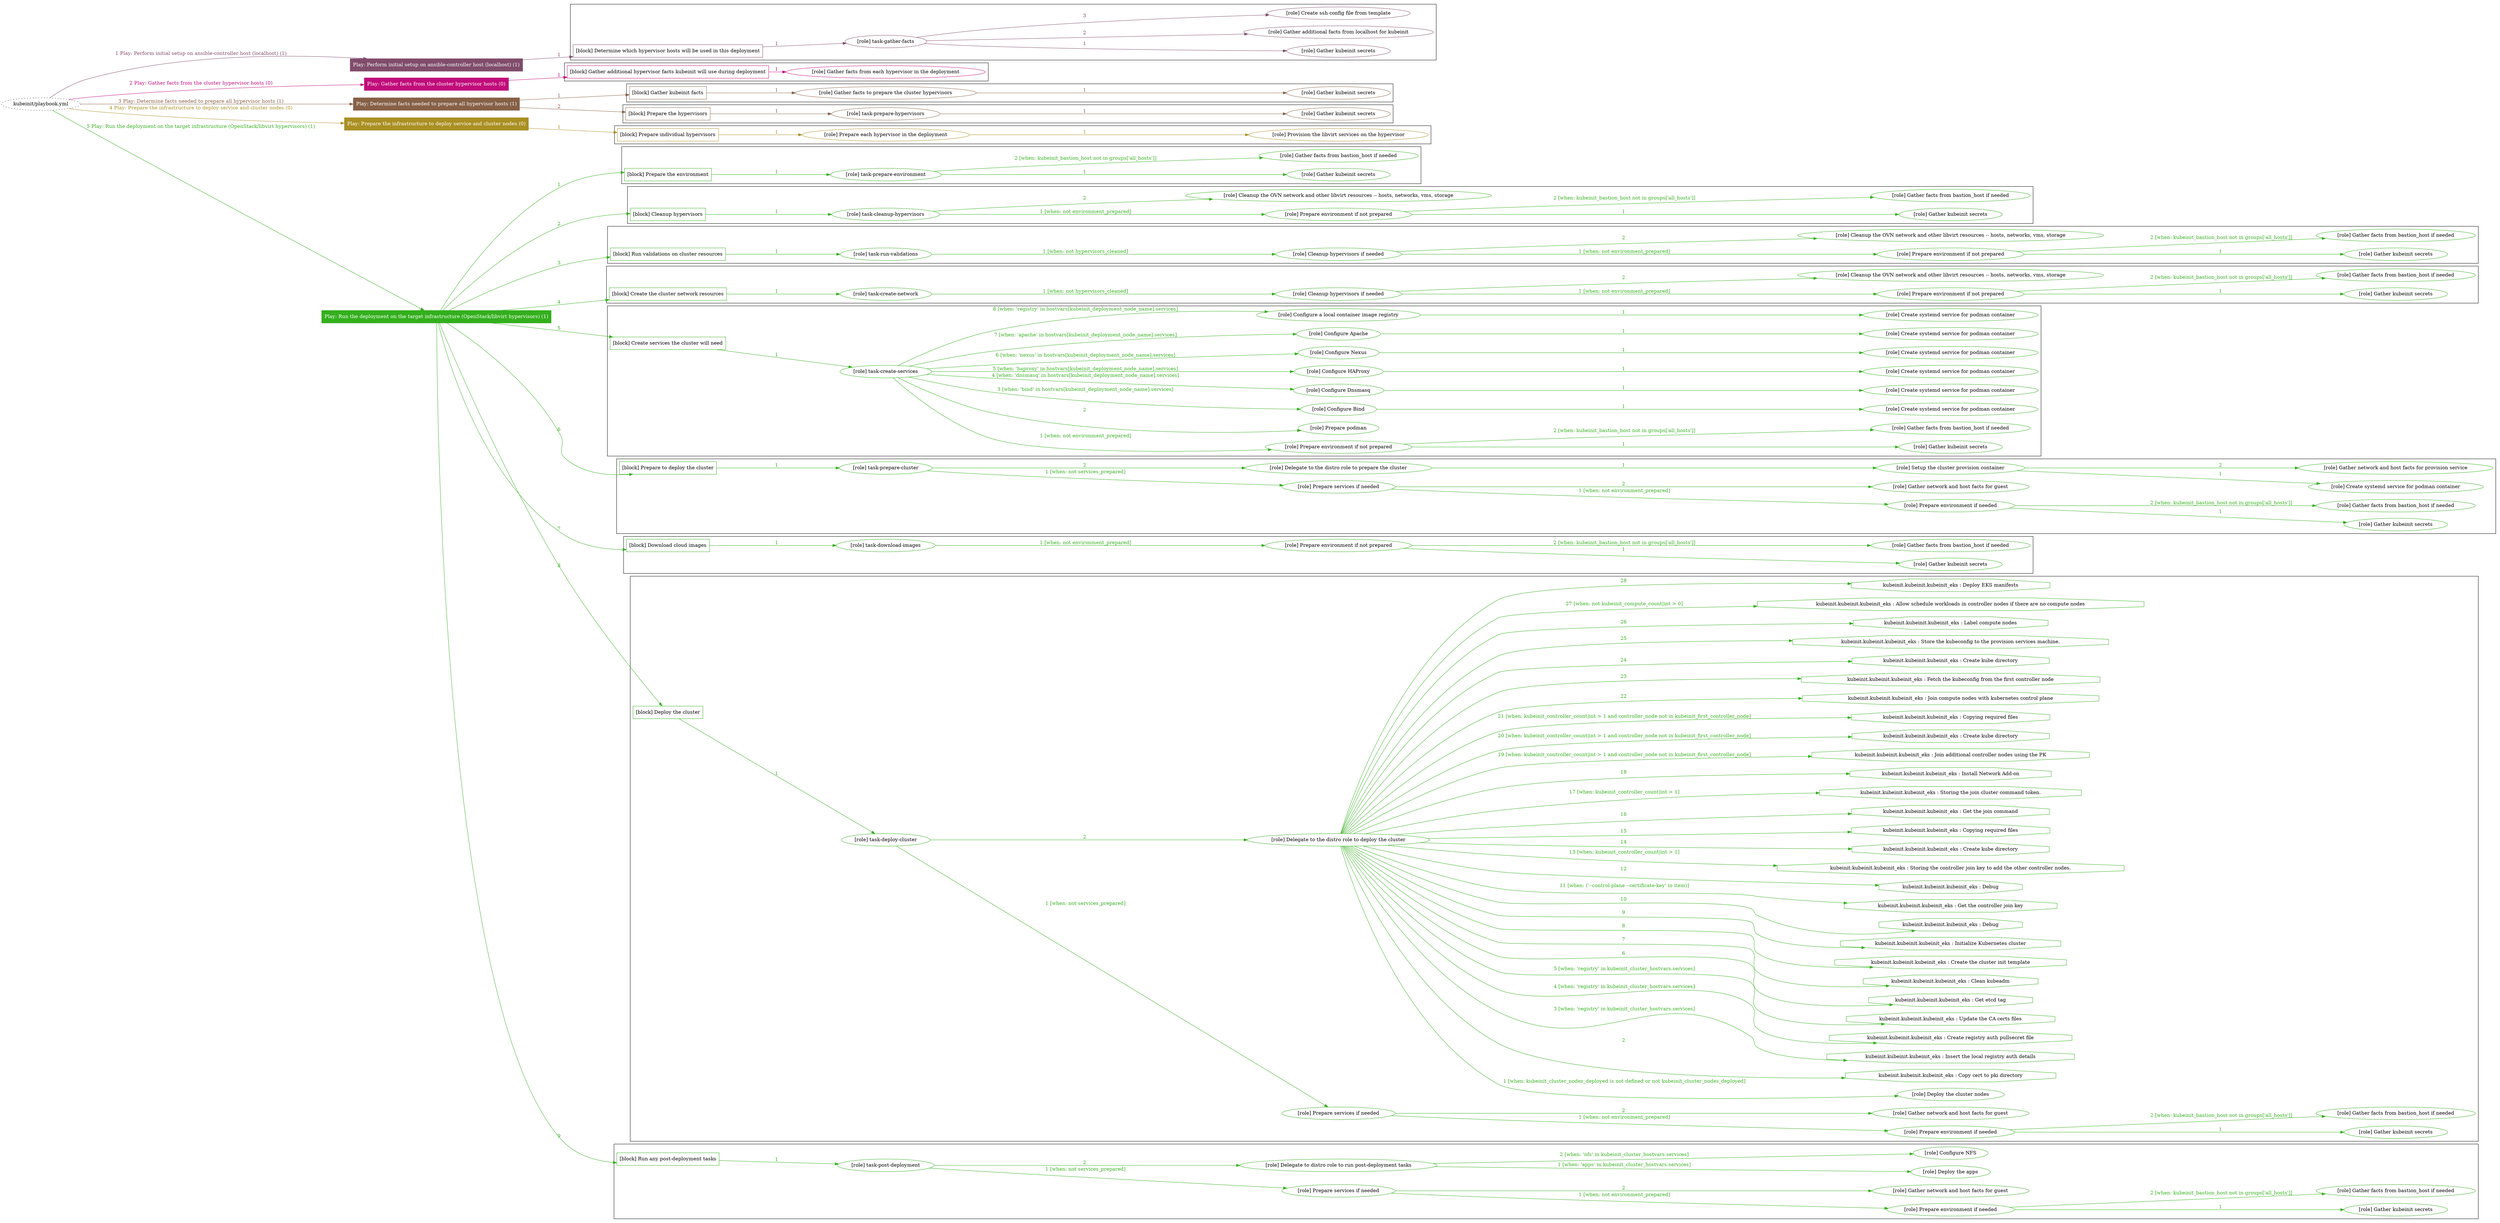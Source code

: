 digraph {
	graph [concentrate=true ordering=in rankdir=LR ratio=fill]
	edge [esep=5 sep=10]
	"kubeinit/playbook.yml" [URL="/home/runner/work/kubeinit/kubeinit/kubeinit/playbook.yml" id=playbook_4e367b6f style=dotted]
	"kubeinit/playbook.yml" -> play_240803a2 [label="1 Play: Perform initial setup on ansible-controller host (localhost) (1)" color="#804c6b" fontcolor="#804c6b" id=edge_play_240803a2 labeltooltip="1 Play: Perform initial setup on ansible-controller host (localhost) (1)" tooltip="1 Play: Perform initial setup on ansible-controller host (localhost) (1)"]
	subgraph "Play: Perform initial setup on ansible-controller host (localhost) (1)" {
		play_240803a2 [label="Play: Perform initial setup on ansible-controller host (localhost) (1)" URL="/home/runner/work/kubeinit/kubeinit/kubeinit/playbook.yml" color="#804c6b" fontcolor="#ffffff" id=play_240803a2 shape=box style=filled tooltip=localhost]
		play_240803a2 -> block_9569dad8 [label=1 color="#804c6b" fontcolor="#804c6b" id=edge_block_9569dad8 labeltooltip=1 tooltip=1]
		subgraph cluster_block_9569dad8 {
			block_9569dad8 [label="[block] Determine which hypervisor hosts will be used in this deployment" URL="/home/runner/work/kubeinit/kubeinit/kubeinit/playbook.yml" color="#804c6b" id=block_9569dad8 labeltooltip="Determine which hypervisor hosts will be used in this deployment" shape=box tooltip="Determine which hypervisor hosts will be used in this deployment"]
			block_9569dad8 -> role_a2931fc5 [label="1 " color="#804c6b" fontcolor="#804c6b" id=edge_role_a2931fc5 labeltooltip="1 " tooltip="1 "]
			subgraph "task-gather-facts" {
				role_a2931fc5 [label="[role] task-gather-facts" URL="/home/runner/work/kubeinit/kubeinit/kubeinit/playbook.yml" color="#804c6b" id=role_a2931fc5 tooltip="task-gather-facts"]
				role_a2931fc5 -> role_2926a069 [label="1 " color="#804c6b" fontcolor="#804c6b" id=edge_role_2926a069 labeltooltip="1 " tooltip="1 "]
				subgraph "Gather kubeinit secrets" {
					role_2926a069 [label="[role] Gather kubeinit secrets" URL="/home/runner/.ansible/collections/ansible_collections/kubeinit/kubeinit/roles/kubeinit_prepare/tasks/build_hypervisors_group.yml" color="#804c6b" id=role_2926a069 tooltip="Gather kubeinit secrets"]
				}
				role_a2931fc5 -> role_7a9c2d22 [label="2 " color="#804c6b" fontcolor="#804c6b" id=edge_role_7a9c2d22 labeltooltip="2 " tooltip="2 "]
				subgraph "Gather additional facts from localhost for kubeinit" {
					role_7a9c2d22 [label="[role] Gather additional facts from localhost for kubeinit" URL="/home/runner/.ansible/collections/ansible_collections/kubeinit/kubeinit/roles/kubeinit_prepare/tasks/build_hypervisors_group.yml" color="#804c6b" id=role_7a9c2d22 tooltip="Gather additional facts from localhost for kubeinit"]
				}
				role_a2931fc5 -> role_8f484fec [label="3 " color="#804c6b" fontcolor="#804c6b" id=edge_role_8f484fec labeltooltip="3 " tooltip="3 "]
				subgraph "Create ssh config file from template" {
					role_8f484fec [label="[role] Create ssh config file from template" URL="/home/runner/.ansible/collections/ansible_collections/kubeinit/kubeinit/roles/kubeinit_prepare/tasks/build_hypervisors_group.yml" color="#804c6b" id=role_8f484fec tooltip="Create ssh config file from template"]
				}
			}
		}
	}
	"kubeinit/playbook.yml" -> play_2d369843 [label="2 Play: Gather facts from the cluster hypervisor hosts (0)" color="#c00c7a" fontcolor="#c00c7a" id=edge_play_2d369843 labeltooltip="2 Play: Gather facts from the cluster hypervisor hosts (0)" tooltip="2 Play: Gather facts from the cluster hypervisor hosts (0)"]
	subgraph "Play: Gather facts from the cluster hypervisor hosts (0)" {
		play_2d369843 [label="Play: Gather facts from the cluster hypervisor hosts (0)" URL="/home/runner/work/kubeinit/kubeinit/kubeinit/playbook.yml" color="#c00c7a" fontcolor="#ffffff" id=play_2d369843 shape=box style=filled tooltip="Play: Gather facts from the cluster hypervisor hosts (0)"]
		play_2d369843 -> block_8891e678 [label=1 color="#c00c7a" fontcolor="#c00c7a" id=edge_block_8891e678 labeltooltip=1 tooltip=1]
		subgraph cluster_block_8891e678 {
			block_8891e678 [label="[block] Gather additional hypervisor facts kubeinit will use during deployment" URL="/home/runner/work/kubeinit/kubeinit/kubeinit/playbook.yml" color="#c00c7a" id=block_8891e678 labeltooltip="Gather additional hypervisor facts kubeinit will use during deployment" shape=box tooltip="Gather additional hypervisor facts kubeinit will use during deployment"]
			block_8891e678 -> role_1637101a [label="1 " color="#c00c7a" fontcolor="#c00c7a" id=edge_role_1637101a labeltooltip="1 " tooltip="1 "]
			subgraph "Gather facts from each hypervisor in the deployment" {
				role_1637101a [label="[role] Gather facts from each hypervisor in the deployment" URL="/home/runner/work/kubeinit/kubeinit/kubeinit/playbook.yml" color="#c00c7a" id=role_1637101a tooltip="Gather facts from each hypervisor in the deployment"]
			}
		}
	}
	"kubeinit/playbook.yml" -> play_09d558fc [label="3 Play: Determine facts needed to prepare all hypervisor hosts (1)" color="#866046" fontcolor="#866046" id=edge_play_09d558fc labeltooltip="3 Play: Determine facts needed to prepare all hypervisor hosts (1)" tooltip="3 Play: Determine facts needed to prepare all hypervisor hosts (1)"]
	subgraph "Play: Determine facts needed to prepare all hypervisor hosts (1)" {
		play_09d558fc [label="Play: Determine facts needed to prepare all hypervisor hosts (1)" URL="/home/runner/work/kubeinit/kubeinit/kubeinit/playbook.yml" color="#866046" fontcolor="#ffffff" id=play_09d558fc shape=box style=filled tooltip=localhost]
		play_09d558fc -> block_e3b99815 [label=1 color="#866046" fontcolor="#866046" id=edge_block_e3b99815 labeltooltip=1 tooltip=1]
		subgraph cluster_block_e3b99815 {
			block_e3b99815 [label="[block] Gather kubeinit facts" URL="/home/runner/work/kubeinit/kubeinit/kubeinit/playbook.yml" color="#866046" id=block_e3b99815 labeltooltip="Gather kubeinit facts" shape=box tooltip="Gather kubeinit facts"]
			block_e3b99815 -> role_21cc4bb3 [label="1 " color="#866046" fontcolor="#866046" id=edge_role_21cc4bb3 labeltooltip="1 " tooltip="1 "]
			subgraph "Gather facts to prepare the cluster hypervisors" {
				role_21cc4bb3 [label="[role] Gather facts to prepare the cluster hypervisors" URL="/home/runner/work/kubeinit/kubeinit/kubeinit/playbook.yml" color="#866046" id=role_21cc4bb3 tooltip="Gather facts to prepare the cluster hypervisors"]
				role_21cc4bb3 -> role_53f91782 [label="1 " color="#866046" fontcolor="#866046" id=edge_role_53f91782 labeltooltip="1 " tooltip="1 "]
				subgraph "Gather kubeinit secrets" {
					role_53f91782 [label="[role] Gather kubeinit secrets" URL="/home/runner/.ansible/collections/ansible_collections/kubeinit/kubeinit/roles/kubeinit_prepare/tasks/gather_kubeinit_facts.yml" color="#866046" id=role_53f91782 tooltip="Gather kubeinit secrets"]
				}
			}
		}
		play_09d558fc -> block_cce61b31 [label=2 color="#866046" fontcolor="#866046" id=edge_block_cce61b31 labeltooltip=2 tooltip=2]
		subgraph cluster_block_cce61b31 {
			block_cce61b31 [label="[block] Prepare the hypervisors" URL="/home/runner/work/kubeinit/kubeinit/kubeinit/playbook.yml" color="#866046" id=block_cce61b31 labeltooltip="Prepare the hypervisors" shape=box tooltip="Prepare the hypervisors"]
			block_cce61b31 -> role_c8e200e0 [label="1 " color="#866046" fontcolor="#866046" id=edge_role_c8e200e0 labeltooltip="1 " tooltip="1 "]
			subgraph "task-prepare-hypervisors" {
				role_c8e200e0 [label="[role] task-prepare-hypervisors" URL="/home/runner/work/kubeinit/kubeinit/kubeinit/playbook.yml" color="#866046" id=role_c8e200e0 tooltip="task-prepare-hypervisors"]
				role_c8e200e0 -> role_44f7e930 [label="1 " color="#866046" fontcolor="#866046" id=edge_role_44f7e930 labeltooltip="1 " tooltip="1 "]
				subgraph "Gather kubeinit secrets" {
					role_44f7e930 [label="[role] Gather kubeinit secrets" URL="/home/runner/.ansible/collections/ansible_collections/kubeinit/kubeinit/roles/kubeinit_prepare/tasks/gather_kubeinit_facts.yml" color="#866046" id=role_44f7e930 tooltip="Gather kubeinit secrets"]
				}
			}
		}
	}
	"kubeinit/playbook.yml" -> play_6a1a1a86 [label="4 Play: Prepare the infrastructure to deploy service and cluster nodes (0)" color="#aa8f22" fontcolor="#aa8f22" id=edge_play_6a1a1a86 labeltooltip="4 Play: Prepare the infrastructure to deploy service and cluster nodes (0)" tooltip="4 Play: Prepare the infrastructure to deploy service and cluster nodes (0)"]
	subgraph "Play: Prepare the infrastructure to deploy service and cluster nodes (0)" {
		play_6a1a1a86 [label="Play: Prepare the infrastructure to deploy service and cluster nodes (0)" URL="/home/runner/work/kubeinit/kubeinit/kubeinit/playbook.yml" color="#aa8f22" fontcolor="#ffffff" id=play_6a1a1a86 shape=box style=filled tooltip="Play: Prepare the infrastructure to deploy service and cluster nodes (0)"]
		play_6a1a1a86 -> block_378c6053 [label=1 color="#aa8f22" fontcolor="#aa8f22" id=edge_block_378c6053 labeltooltip=1 tooltip=1]
		subgraph cluster_block_378c6053 {
			block_378c6053 [label="[block] Prepare individual hypervisors" URL="/home/runner/work/kubeinit/kubeinit/kubeinit/playbook.yml" color="#aa8f22" id=block_378c6053 labeltooltip="Prepare individual hypervisors" shape=box tooltip="Prepare individual hypervisors"]
			block_378c6053 -> role_bf56d412 [label="1 " color="#aa8f22" fontcolor="#aa8f22" id=edge_role_bf56d412 labeltooltip="1 " tooltip="1 "]
			subgraph "Prepare each hypervisor in the deployment" {
				role_bf56d412 [label="[role] Prepare each hypervisor in the deployment" URL="/home/runner/work/kubeinit/kubeinit/kubeinit/playbook.yml" color="#aa8f22" id=role_bf56d412 tooltip="Prepare each hypervisor in the deployment"]
				role_bf56d412 -> role_7213a35f [label="1 " color="#aa8f22" fontcolor="#aa8f22" id=edge_role_7213a35f labeltooltip="1 " tooltip="1 "]
				subgraph "Provision the libvirt services on the hypervisor" {
					role_7213a35f [label="[role] Provision the libvirt services on the hypervisor" URL="/home/runner/.ansible/collections/ansible_collections/kubeinit/kubeinit/roles/kubeinit_prepare/tasks/prepare_hypervisor.yml" color="#aa8f22" id=role_7213a35f tooltip="Provision the libvirt services on the hypervisor"]
				}
			}
		}
	}
	"kubeinit/playbook.yml" -> play_97287192 [label="5 Play: Run the deployment on the target infrastructure (OpenStack/libvirt hypervisors) (1)" color="#33af1d" fontcolor="#33af1d" id=edge_play_97287192 labeltooltip="5 Play: Run the deployment on the target infrastructure (OpenStack/libvirt hypervisors) (1)" tooltip="5 Play: Run the deployment on the target infrastructure (OpenStack/libvirt hypervisors) (1)"]
	subgraph "Play: Run the deployment on the target infrastructure (OpenStack/libvirt hypervisors) (1)" {
		play_97287192 [label="Play: Run the deployment on the target infrastructure (OpenStack/libvirt hypervisors) (1)" URL="/home/runner/work/kubeinit/kubeinit/kubeinit/playbook.yml" color="#33af1d" fontcolor="#ffffff" id=play_97287192 shape=box style=filled tooltip=localhost]
		play_97287192 -> block_a3279ef4 [label=1 color="#33af1d" fontcolor="#33af1d" id=edge_block_a3279ef4 labeltooltip=1 tooltip=1]
		subgraph cluster_block_a3279ef4 {
			block_a3279ef4 [label="[block] Prepare the environment" URL="/home/runner/work/kubeinit/kubeinit/kubeinit/playbook.yml" color="#33af1d" id=block_a3279ef4 labeltooltip="Prepare the environment" shape=box tooltip="Prepare the environment"]
			block_a3279ef4 -> role_04601167 [label="1 " color="#33af1d" fontcolor="#33af1d" id=edge_role_04601167 labeltooltip="1 " tooltip="1 "]
			subgraph "task-prepare-environment" {
				role_04601167 [label="[role] task-prepare-environment" URL="/home/runner/work/kubeinit/kubeinit/kubeinit/playbook.yml" color="#33af1d" id=role_04601167 tooltip="task-prepare-environment"]
				role_04601167 -> role_25b6c38c [label="1 " color="#33af1d" fontcolor="#33af1d" id=edge_role_25b6c38c labeltooltip="1 " tooltip="1 "]
				subgraph "Gather kubeinit secrets" {
					role_25b6c38c [label="[role] Gather kubeinit secrets" URL="/home/runner/.ansible/collections/ansible_collections/kubeinit/kubeinit/roles/kubeinit_prepare/tasks/gather_kubeinit_facts.yml" color="#33af1d" id=role_25b6c38c tooltip="Gather kubeinit secrets"]
				}
				role_04601167 -> role_c0bd214d [label="2 [when: kubeinit_bastion_host not in groups['all_hosts']]" color="#33af1d" fontcolor="#33af1d" id=edge_role_c0bd214d labeltooltip="2 [when: kubeinit_bastion_host not in groups['all_hosts']]" tooltip="2 [when: kubeinit_bastion_host not in groups['all_hosts']]"]
				subgraph "Gather facts from bastion_host if needed" {
					role_c0bd214d [label="[role] Gather facts from bastion_host if needed" URL="/home/runner/.ansible/collections/ansible_collections/kubeinit/kubeinit/roles/kubeinit_prepare/tasks/main.yml" color="#33af1d" id=role_c0bd214d tooltip="Gather facts from bastion_host if needed"]
				}
			}
		}
		play_97287192 -> block_3ec1b07e [label=2 color="#33af1d" fontcolor="#33af1d" id=edge_block_3ec1b07e labeltooltip=2 tooltip=2]
		subgraph cluster_block_3ec1b07e {
			block_3ec1b07e [label="[block] Cleanup hypervisors" URL="/home/runner/work/kubeinit/kubeinit/kubeinit/playbook.yml" color="#33af1d" id=block_3ec1b07e labeltooltip="Cleanup hypervisors" shape=box tooltip="Cleanup hypervisors"]
			block_3ec1b07e -> role_f65b7fdc [label="1 " color="#33af1d" fontcolor="#33af1d" id=edge_role_f65b7fdc labeltooltip="1 " tooltip="1 "]
			subgraph "task-cleanup-hypervisors" {
				role_f65b7fdc [label="[role] task-cleanup-hypervisors" URL="/home/runner/work/kubeinit/kubeinit/kubeinit/playbook.yml" color="#33af1d" id=role_f65b7fdc tooltip="task-cleanup-hypervisors"]
				role_f65b7fdc -> role_82841663 [label="1 [when: not environment_prepared]" color="#33af1d" fontcolor="#33af1d" id=edge_role_82841663 labeltooltip="1 [when: not environment_prepared]" tooltip="1 [when: not environment_prepared]"]
				subgraph "Prepare environment if not prepared" {
					role_82841663 [label="[role] Prepare environment if not prepared" URL="/home/runner/.ansible/collections/ansible_collections/kubeinit/kubeinit/roles/kubeinit_libvirt/tasks/cleanup_hypervisors.yml" color="#33af1d" id=role_82841663 tooltip="Prepare environment if not prepared"]
					role_82841663 -> role_fbdf072d [label="1 " color="#33af1d" fontcolor="#33af1d" id=edge_role_fbdf072d labeltooltip="1 " tooltip="1 "]
					subgraph "Gather kubeinit secrets" {
						role_fbdf072d [label="[role] Gather kubeinit secrets" URL="/home/runner/.ansible/collections/ansible_collections/kubeinit/kubeinit/roles/kubeinit_prepare/tasks/gather_kubeinit_facts.yml" color="#33af1d" id=role_fbdf072d tooltip="Gather kubeinit secrets"]
					}
					role_82841663 -> role_6047d23b [label="2 [when: kubeinit_bastion_host not in groups['all_hosts']]" color="#33af1d" fontcolor="#33af1d" id=edge_role_6047d23b labeltooltip="2 [when: kubeinit_bastion_host not in groups['all_hosts']]" tooltip="2 [when: kubeinit_bastion_host not in groups['all_hosts']]"]
					subgraph "Gather facts from bastion_host if needed" {
						role_6047d23b [label="[role] Gather facts from bastion_host if needed" URL="/home/runner/.ansible/collections/ansible_collections/kubeinit/kubeinit/roles/kubeinit_prepare/tasks/main.yml" color="#33af1d" id=role_6047d23b tooltip="Gather facts from bastion_host if needed"]
					}
				}
				role_f65b7fdc -> role_4efc86e8 [label="2 " color="#33af1d" fontcolor="#33af1d" id=edge_role_4efc86e8 labeltooltip="2 " tooltip="2 "]
				subgraph "Cleanup the OVN network and other libvirt resources -- hosts, networks, vms, storage" {
					role_4efc86e8 [label="[role] Cleanup the OVN network and other libvirt resources -- hosts, networks, vms, storage" URL="/home/runner/.ansible/collections/ansible_collections/kubeinit/kubeinit/roles/kubeinit_libvirt/tasks/cleanup_hypervisors.yml" color="#33af1d" id=role_4efc86e8 tooltip="Cleanup the OVN network and other libvirt resources -- hosts, networks, vms, storage"]
				}
			}
		}
		play_97287192 -> block_225e6af0 [label=3 color="#33af1d" fontcolor="#33af1d" id=edge_block_225e6af0 labeltooltip=3 tooltip=3]
		subgraph cluster_block_225e6af0 {
			block_225e6af0 [label="[block] Run validations on cluster resources" URL="/home/runner/work/kubeinit/kubeinit/kubeinit/playbook.yml" color="#33af1d" id=block_225e6af0 labeltooltip="Run validations on cluster resources" shape=box tooltip="Run validations on cluster resources"]
			block_225e6af0 -> role_96b324a2 [label="1 " color="#33af1d" fontcolor="#33af1d" id=edge_role_96b324a2 labeltooltip="1 " tooltip="1 "]
			subgraph "task-run-validations" {
				role_96b324a2 [label="[role] task-run-validations" URL="/home/runner/work/kubeinit/kubeinit/kubeinit/playbook.yml" color="#33af1d" id=role_96b324a2 tooltip="task-run-validations"]
				role_96b324a2 -> role_5012689d [label="1 [when: not hypervisors_cleaned]" color="#33af1d" fontcolor="#33af1d" id=edge_role_5012689d labeltooltip="1 [when: not hypervisors_cleaned]" tooltip="1 [when: not hypervisors_cleaned]"]
				subgraph "Cleanup hypervisors if needed" {
					role_5012689d [label="[role] Cleanup hypervisors if needed" URL="/home/runner/.ansible/collections/ansible_collections/kubeinit/kubeinit/roles/kubeinit_validations/tasks/main.yml" color="#33af1d" id=role_5012689d tooltip="Cleanup hypervisors if needed"]
					role_5012689d -> role_68a2677d [label="1 [when: not environment_prepared]" color="#33af1d" fontcolor="#33af1d" id=edge_role_68a2677d labeltooltip="1 [when: not environment_prepared]" tooltip="1 [when: not environment_prepared]"]
					subgraph "Prepare environment if not prepared" {
						role_68a2677d [label="[role] Prepare environment if not prepared" URL="/home/runner/.ansible/collections/ansible_collections/kubeinit/kubeinit/roles/kubeinit_libvirt/tasks/cleanup_hypervisors.yml" color="#33af1d" id=role_68a2677d tooltip="Prepare environment if not prepared"]
						role_68a2677d -> role_fb5b9bdb [label="1 " color="#33af1d" fontcolor="#33af1d" id=edge_role_fb5b9bdb labeltooltip="1 " tooltip="1 "]
						subgraph "Gather kubeinit secrets" {
							role_fb5b9bdb [label="[role] Gather kubeinit secrets" URL="/home/runner/.ansible/collections/ansible_collections/kubeinit/kubeinit/roles/kubeinit_prepare/tasks/gather_kubeinit_facts.yml" color="#33af1d" id=role_fb5b9bdb tooltip="Gather kubeinit secrets"]
						}
						role_68a2677d -> role_0b1933a5 [label="2 [when: kubeinit_bastion_host not in groups['all_hosts']]" color="#33af1d" fontcolor="#33af1d" id=edge_role_0b1933a5 labeltooltip="2 [when: kubeinit_bastion_host not in groups['all_hosts']]" tooltip="2 [when: kubeinit_bastion_host not in groups['all_hosts']]"]
						subgraph "Gather facts from bastion_host if needed" {
							role_0b1933a5 [label="[role] Gather facts from bastion_host if needed" URL="/home/runner/.ansible/collections/ansible_collections/kubeinit/kubeinit/roles/kubeinit_prepare/tasks/main.yml" color="#33af1d" id=role_0b1933a5 tooltip="Gather facts from bastion_host if needed"]
						}
					}
					role_5012689d -> role_928350e6 [label="2 " color="#33af1d" fontcolor="#33af1d" id=edge_role_928350e6 labeltooltip="2 " tooltip="2 "]
					subgraph "Cleanup the OVN network and other libvirt resources -- hosts, networks, vms, storage" {
						role_928350e6 [label="[role] Cleanup the OVN network and other libvirt resources -- hosts, networks, vms, storage" URL="/home/runner/.ansible/collections/ansible_collections/kubeinit/kubeinit/roles/kubeinit_libvirt/tasks/cleanup_hypervisors.yml" color="#33af1d" id=role_928350e6 tooltip="Cleanup the OVN network and other libvirt resources -- hosts, networks, vms, storage"]
					}
				}
			}
		}
		play_97287192 -> block_a0255fcf [label=4 color="#33af1d" fontcolor="#33af1d" id=edge_block_a0255fcf labeltooltip=4 tooltip=4]
		subgraph cluster_block_a0255fcf {
			block_a0255fcf [label="[block] Create the cluster network resources" URL="/home/runner/work/kubeinit/kubeinit/kubeinit/playbook.yml" color="#33af1d" id=block_a0255fcf labeltooltip="Create the cluster network resources" shape=box tooltip="Create the cluster network resources"]
			block_a0255fcf -> role_5a215173 [label="1 " color="#33af1d" fontcolor="#33af1d" id=edge_role_5a215173 labeltooltip="1 " tooltip="1 "]
			subgraph "task-create-network" {
				role_5a215173 [label="[role] task-create-network" URL="/home/runner/work/kubeinit/kubeinit/kubeinit/playbook.yml" color="#33af1d" id=role_5a215173 tooltip="task-create-network"]
				role_5a215173 -> role_159e7e01 [label="1 [when: not hypervisors_cleaned]" color="#33af1d" fontcolor="#33af1d" id=edge_role_159e7e01 labeltooltip="1 [when: not hypervisors_cleaned]" tooltip="1 [when: not hypervisors_cleaned]"]
				subgraph "Cleanup hypervisors if needed" {
					role_159e7e01 [label="[role] Cleanup hypervisors if needed" URL="/home/runner/.ansible/collections/ansible_collections/kubeinit/kubeinit/roles/kubeinit_libvirt/tasks/create_network.yml" color="#33af1d" id=role_159e7e01 tooltip="Cleanup hypervisors if needed"]
					role_159e7e01 -> role_aa4c4767 [label="1 [when: not environment_prepared]" color="#33af1d" fontcolor="#33af1d" id=edge_role_aa4c4767 labeltooltip="1 [when: not environment_prepared]" tooltip="1 [when: not environment_prepared]"]
					subgraph "Prepare environment if not prepared" {
						role_aa4c4767 [label="[role] Prepare environment if not prepared" URL="/home/runner/.ansible/collections/ansible_collections/kubeinit/kubeinit/roles/kubeinit_libvirt/tasks/cleanup_hypervisors.yml" color="#33af1d" id=role_aa4c4767 tooltip="Prepare environment if not prepared"]
						role_aa4c4767 -> role_cfb13b7d [label="1 " color="#33af1d" fontcolor="#33af1d" id=edge_role_cfb13b7d labeltooltip="1 " tooltip="1 "]
						subgraph "Gather kubeinit secrets" {
							role_cfb13b7d [label="[role] Gather kubeinit secrets" URL="/home/runner/.ansible/collections/ansible_collections/kubeinit/kubeinit/roles/kubeinit_prepare/tasks/gather_kubeinit_facts.yml" color="#33af1d" id=role_cfb13b7d tooltip="Gather kubeinit secrets"]
						}
						role_aa4c4767 -> role_bab3282e [label="2 [when: kubeinit_bastion_host not in groups['all_hosts']]" color="#33af1d" fontcolor="#33af1d" id=edge_role_bab3282e labeltooltip="2 [when: kubeinit_bastion_host not in groups['all_hosts']]" tooltip="2 [when: kubeinit_bastion_host not in groups['all_hosts']]"]
						subgraph "Gather facts from bastion_host if needed" {
							role_bab3282e [label="[role] Gather facts from bastion_host if needed" URL="/home/runner/.ansible/collections/ansible_collections/kubeinit/kubeinit/roles/kubeinit_prepare/tasks/main.yml" color="#33af1d" id=role_bab3282e tooltip="Gather facts from bastion_host if needed"]
						}
					}
					role_159e7e01 -> role_9acf9594 [label="2 " color="#33af1d" fontcolor="#33af1d" id=edge_role_9acf9594 labeltooltip="2 " tooltip="2 "]
					subgraph "Cleanup the OVN network and other libvirt resources -- hosts, networks, vms, storage" {
						role_9acf9594 [label="[role] Cleanup the OVN network and other libvirt resources -- hosts, networks, vms, storage" URL="/home/runner/.ansible/collections/ansible_collections/kubeinit/kubeinit/roles/kubeinit_libvirt/tasks/cleanup_hypervisors.yml" color="#33af1d" id=role_9acf9594 tooltip="Cleanup the OVN network and other libvirt resources -- hosts, networks, vms, storage"]
					}
				}
			}
		}
		play_97287192 -> block_46fd8a14 [label=5 color="#33af1d" fontcolor="#33af1d" id=edge_block_46fd8a14 labeltooltip=5 tooltip=5]
		subgraph cluster_block_46fd8a14 {
			block_46fd8a14 [label="[block] Create services the cluster will need" URL="/home/runner/work/kubeinit/kubeinit/kubeinit/playbook.yml" color="#33af1d" id=block_46fd8a14 labeltooltip="Create services the cluster will need" shape=box tooltip="Create services the cluster will need"]
			block_46fd8a14 -> role_4cda11c1 [label="1 " color="#33af1d" fontcolor="#33af1d" id=edge_role_4cda11c1 labeltooltip="1 " tooltip="1 "]
			subgraph "task-create-services" {
				role_4cda11c1 [label="[role] task-create-services" URL="/home/runner/work/kubeinit/kubeinit/kubeinit/playbook.yml" color="#33af1d" id=role_4cda11c1 tooltip="task-create-services"]
				role_4cda11c1 -> role_c0ddd1f6 [label="1 [when: not environment_prepared]" color="#33af1d" fontcolor="#33af1d" id=edge_role_c0ddd1f6 labeltooltip="1 [when: not environment_prepared]" tooltip="1 [when: not environment_prepared]"]
				subgraph "Prepare environment if not prepared" {
					role_c0ddd1f6 [label="[role] Prepare environment if not prepared" URL="/home/runner/.ansible/collections/ansible_collections/kubeinit/kubeinit/roles/kubeinit_services/tasks/main.yml" color="#33af1d" id=role_c0ddd1f6 tooltip="Prepare environment if not prepared"]
					role_c0ddd1f6 -> role_05093631 [label="1 " color="#33af1d" fontcolor="#33af1d" id=edge_role_05093631 labeltooltip="1 " tooltip="1 "]
					subgraph "Gather kubeinit secrets" {
						role_05093631 [label="[role] Gather kubeinit secrets" URL="/home/runner/.ansible/collections/ansible_collections/kubeinit/kubeinit/roles/kubeinit_prepare/tasks/gather_kubeinit_facts.yml" color="#33af1d" id=role_05093631 tooltip="Gather kubeinit secrets"]
					}
					role_c0ddd1f6 -> role_7a2fa9de [label="2 [when: kubeinit_bastion_host not in groups['all_hosts']]" color="#33af1d" fontcolor="#33af1d" id=edge_role_7a2fa9de labeltooltip="2 [when: kubeinit_bastion_host not in groups['all_hosts']]" tooltip="2 [when: kubeinit_bastion_host not in groups['all_hosts']]"]
					subgraph "Gather facts from bastion_host if needed" {
						role_7a2fa9de [label="[role] Gather facts from bastion_host if needed" URL="/home/runner/.ansible/collections/ansible_collections/kubeinit/kubeinit/roles/kubeinit_prepare/tasks/main.yml" color="#33af1d" id=role_7a2fa9de tooltip="Gather facts from bastion_host if needed"]
					}
				}
				role_4cda11c1 -> role_7fe66150 [label="2 " color="#33af1d" fontcolor="#33af1d" id=edge_role_7fe66150 labeltooltip="2 " tooltip="2 "]
				subgraph "Prepare podman" {
					role_7fe66150 [label="[role] Prepare podman" URL="/home/runner/.ansible/collections/ansible_collections/kubeinit/kubeinit/roles/kubeinit_services/tasks/00_create_service_pod.yml" color="#33af1d" id=role_7fe66150 tooltip="Prepare podman"]
				}
				role_4cda11c1 -> role_baad7aca [label="3 [when: 'bind' in hostvars[kubeinit_deployment_node_name].services]" color="#33af1d" fontcolor="#33af1d" id=edge_role_baad7aca labeltooltip="3 [when: 'bind' in hostvars[kubeinit_deployment_node_name].services]" tooltip="3 [when: 'bind' in hostvars[kubeinit_deployment_node_name].services]"]
				subgraph "Configure Bind" {
					role_baad7aca [label="[role] Configure Bind" URL="/home/runner/.ansible/collections/ansible_collections/kubeinit/kubeinit/roles/kubeinit_services/tasks/start_services_containers.yml" color="#33af1d" id=role_baad7aca tooltip="Configure Bind"]
					role_baad7aca -> role_829b33de [label="1 " color="#33af1d" fontcolor="#33af1d" id=edge_role_829b33de labeltooltip="1 " tooltip="1 "]
					subgraph "Create systemd service for podman container" {
						role_829b33de [label="[role] Create systemd service for podman container" URL="/home/runner/.ansible/collections/ansible_collections/kubeinit/kubeinit/roles/kubeinit_bind/tasks/main.yml" color="#33af1d" id=role_829b33de tooltip="Create systemd service for podman container"]
					}
				}
				role_4cda11c1 -> role_decaf0e0 [label="4 [when: 'dnsmasq' in hostvars[kubeinit_deployment_node_name].services]" color="#33af1d" fontcolor="#33af1d" id=edge_role_decaf0e0 labeltooltip="4 [when: 'dnsmasq' in hostvars[kubeinit_deployment_node_name].services]" tooltip="4 [when: 'dnsmasq' in hostvars[kubeinit_deployment_node_name].services]"]
				subgraph "Configure Dnsmasq" {
					role_decaf0e0 [label="[role] Configure Dnsmasq" URL="/home/runner/.ansible/collections/ansible_collections/kubeinit/kubeinit/roles/kubeinit_services/tasks/start_services_containers.yml" color="#33af1d" id=role_decaf0e0 tooltip="Configure Dnsmasq"]
					role_decaf0e0 -> role_5328cf56 [label="1 " color="#33af1d" fontcolor="#33af1d" id=edge_role_5328cf56 labeltooltip="1 " tooltip="1 "]
					subgraph "Create systemd service for podman container" {
						role_5328cf56 [label="[role] Create systemd service for podman container" URL="/home/runner/.ansible/collections/ansible_collections/kubeinit/kubeinit/roles/kubeinit_dnsmasq/tasks/main.yml" color="#33af1d" id=role_5328cf56 tooltip="Create systemd service for podman container"]
					}
				}
				role_4cda11c1 -> role_0c94d117 [label="5 [when: 'haproxy' in hostvars[kubeinit_deployment_node_name].services]" color="#33af1d" fontcolor="#33af1d" id=edge_role_0c94d117 labeltooltip="5 [when: 'haproxy' in hostvars[kubeinit_deployment_node_name].services]" tooltip="5 [when: 'haproxy' in hostvars[kubeinit_deployment_node_name].services]"]
				subgraph "Configure HAProxy" {
					role_0c94d117 [label="[role] Configure HAProxy" URL="/home/runner/.ansible/collections/ansible_collections/kubeinit/kubeinit/roles/kubeinit_services/tasks/start_services_containers.yml" color="#33af1d" id=role_0c94d117 tooltip="Configure HAProxy"]
					role_0c94d117 -> role_9095a516 [label="1 " color="#33af1d" fontcolor="#33af1d" id=edge_role_9095a516 labeltooltip="1 " tooltip="1 "]
					subgraph "Create systemd service for podman container" {
						role_9095a516 [label="[role] Create systemd service for podman container" URL="/home/runner/.ansible/collections/ansible_collections/kubeinit/kubeinit/roles/kubeinit_haproxy/tasks/main.yml" color="#33af1d" id=role_9095a516 tooltip="Create systemd service for podman container"]
					}
				}
				role_4cda11c1 -> role_d75f8c6f [label="6 [when: 'nexus' in hostvars[kubeinit_deployment_node_name].services]" color="#33af1d" fontcolor="#33af1d" id=edge_role_d75f8c6f labeltooltip="6 [when: 'nexus' in hostvars[kubeinit_deployment_node_name].services]" tooltip="6 [when: 'nexus' in hostvars[kubeinit_deployment_node_name].services]"]
				subgraph "Configure Nexus" {
					role_d75f8c6f [label="[role] Configure Nexus" URL="/home/runner/.ansible/collections/ansible_collections/kubeinit/kubeinit/roles/kubeinit_services/tasks/start_services_containers.yml" color="#33af1d" id=role_d75f8c6f tooltip="Configure Nexus"]
					role_d75f8c6f -> role_a8675683 [label="1 " color="#33af1d" fontcolor="#33af1d" id=edge_role_a8675683 labeltooltip="1 " tooltip="1 "]
					subgraph "Create systemd service for podman container" {
						role_a8675683 [label="[role] Create systemd service for podman container" URL="/home/runner/.ansible/collections/ansible_collections/kubeinit/kubeinit/roles/kubeinit_nexus/tasks/main.yml" color="#33af1d" id=role_a8675683 tooltip="Create systemd service for podman container"]
					}
				}
				role_4cda11c1 -> role_6cd9934c [label="7 [when: 'apache' in hostvars[kubeinit_deployment_node_name].services]" color="#33af1d" fontcolor="#33af1d" id=edge_role_6cd9934c labeltooltip="7 [when: 'apache' in hostvars[kubeinit_deployment_node_name].services]" tooltip="7 [when: 'apache' in hostvars[kubeinit_deployment_node_name].services]"]
				subgraph "Configure Apache" {
					role_6cd9934c [label="[role] Configure Apache" URL="/home/runner/.ansible/collections/ansible_collections/kubeinit/kubeinit/roles/kubeinit_services/tasks/start_services_containers.yml" color="#33af1d" id=role_6cd9934c tooltip="Configure Apache"]
					role_6cd9934c -> role_c4bf6fc3 [label="1 " color="#33af1d" fontcolor="#33af1d" id=edge_role_c4bf6fc3 labeltooltip="1 " tooltip="1 "]
					subgraph "Create systemd service for podman container" {
						role_c4bf6fc3 [label="[role] Create systemd service for podman container" URL="/home/runner/.ansible/collections/ansible_collections/kubeinit/kubeinit/roles/kubeinit_apache/tasks/main.yml" color="#33af1d" id=role_c4bf6fc3 tooltip="Create systemd service for podman container"]
					}
				}
				role_4cda11c1 -> role_bf1da4bf [label="8 [when: 'registry' in hostvars[kubeinit_deployment_node_name].services]" color="#33af1d" fontcolor="#33af1d" id=edge_role_bf1da4bf labeltooltip="8 [when: 'registry' in hostvars[kubeinit_deployment_node_name].services]" tooltip="8 [when: 'registry' in hostvars[kubeinit_deployment_node_name].services]"]
				subgraph "Configure a local container image registry" {
					role_bf1da4bf [label="[role] Configure a local container image registry" URL="/home/runner/.ansible/collections/ansible_collections/kubeinit/kubeinit/roles/kubeinit_services/tasks/start_services_containers.yml" color="#33af1d" id=role_bf1da4bf tooltip="Configure a local container image registry"]
					role_bf1da4bf -> role_f69629be [label="1 " color="#33af1d" fontcolor="#33af1d" id=edge_role_f69629be labeltooltip="1 " tooltip="1 "]
					subgraph "Create systemd service for podman container" {
						role_f69629be [label="[role] Create systemd service for podman container" URL="/home/runner/.ansible/collections/ansible_collections/kubeinit/kubeinit/roles/kubeinit_registry/tasks/main.yml" color="#33af1d" id=role_f69629be tooltip="Create systemd service for podman container"]
					}
				}
			}
		}
		play_97287192 -> block_e5b371d4 [label=6 color="#33af1d" fontcolor="#33af1d" id=edge_block_e5b371d4 labeltooltip=6 tooltip=6]
		subgraph cluster_block_e5b371d4 {
			block_e5b371d4 [label="[block] Prepare to deploy the cluster" URL="/home/runner/work/kubeinit/kubeinit/kubeinit/playbook.yml" color="#33af1d" id=block_e5b371d4 labeltooltip="Prepare to deploy the cluster" shape=box tooltip="Prepare to deploy the cluster"]
			block_e5b371d4 -> role_9f166ab8 [label="1 " color="#33af1d" fontcolor="#33af1d" id=edge_role_9f166ab8 labeltooltip="1 " tooltip="1 "]
			subgraph "task-prepare-cluster" {
				role_9f166ab8 [label="[role] task-prepare-cluster" URL="/home/runner/work/kubeinit/kubeinit/kubeinit/playbook.yml" color="#33af1d" id=role_9f166ab8 tooltip="task-prepare-cluster"]
				role_9f166ab8 -> role_fbf20a41 [label="1 [when: not services_prepared]" color="#33af1d" fontcolor="#33af1d" id=edge_role_fbf20a41 labeltooltip="1 [when: not services_prepared]" tooltip="1 [when: not services_prepared]"]
				subgraph "Prepare services if needed" {
					role_fbf20a41 [label="[role] Prepare services if needed" URL="/home/runner/.ansible/collections/ansible_collections/kubeinit/kubeinit/roles/kubeinit_prepare/tasks/prepare_cluster.yml" color="#33af1d" id=role_fbf20a41 tooltip="Prepare services if needed"]
					role_fbf20a41 -> role_c278def8 [label="1 [when: not environment_prepared]" color="#33af1d" fontcolor="#33af1d" id=edge_role_c278def8 labeltooltip="1 [when: not environment_prepared]" tooltip="1 [when: not environment_prepared]"]
					subgraph "Prepare environment if needed" {
						role_c278def8 [label="[role] Prepare environment if needed" URL="/home/runner/.ansible/collections/ansible_collections/kubeinit/kubeinit/roles/kubeinit_services/tasks/prepare_services.yml" color="#33af1d" id=role_c278def8 tooltip="Prepare environment if needed"]
						role_c278def8 -> role_5cb62293 [label="1 " color="#33af1d" fontcolor="#33af1d" id=edge_role_5cb62293 labeltooltip="1 " tooltip="1 "]
						subgraph "Gather kubeinit secrets" {
							role_5cb62293 [label="[role] Gather kubeinit secrets" URL="/home/runner/.ansible/collections/ansible_collections/kubeinit/kubeinit/roles/kubeinit_prepare/tasks/gather_kubeinit_facts.yml" color="#33af1d" id=role_5cb62293 tooltip="Gather kubeinit secrets"]
						}
						role_c278def8 -> role_b6baf7e4 [label="2 [when: kubeinit_bastion_host not in groups['all_hosts']]" color="#33af1d" fontcolor="#33af1d" id=edge_role_b6baf7e4 labeltooltip="2 [when: kubeinit_bastion_host not in groups['all_hosts']]" tooltip="2 [when: kubeinit_bastion_host not in groups['all_hosts']]"]
						subgraph "Gather facts from bastion_host if needed" {
							role_b6baf7e4 [label="[role] Gather facts from bastion_host if needed" URL="/home/runner/.ansible/collections/ansible_collections/kubeinit/kubeinit/roles/kubeinit_prepare/tasks/main.yml" color="#33af1d" id=role_b6baf7e4 tooltip="Gather facts from bastion_host if needed"]
						}
					}
					role_fbf20a41 -> role_162ab1fa [label="2 " color="#33af1d" fontcolor="#33af1d" id=edge_role_162ab1fa labeltooltip="2 " tooltip="2 "]
					subgraph "Gather network and host facts for guest" {
						role_162ab1fa [label="[role] Gather network and host facts for guest" URL="/home/runner/.ansible/collections/ansible_collections/kubeinit/kubeinit/roles/kubeinit_services/tasks/prepare_services.yml" color="#33af1d" id=role_162ab1fa tooltip="Gather network and host facts for guest"]
					}
				}
				role_9f166ab8 -> role_c803f262 [label="2 " color="#33af1d" fontcolor="#33af1d" id=edge_role_c803f262 labeltooltip="2 " tooltip="2 "]
				subgraph "Delegate to the distro role to prepare the cluster" {
					role_c803f262 [label="[role] Delegate to the distro role to prepare the cluster" URL="/home/runner/.ansible/collections/ansible_collections/kubeinit/kubeinit/roles/kubeinit_prepare/tasks/prepare_cluster.yml" color="#33af1d" id=role_c803f262 tooltip="Delegate to the distro role to prepare the cluster"]
					role_c803f262 -> role_5a4e9ff4 [label="1 " color="#33af1d" fontcolor="#33af1d" id=edge_role_5a4e9ff4 labeltooltip="1 " tooltip="1 "]
					subgraph "Setup the cluster provision container" {
						role_5a4e9ff4 [label="[role] Setup the cluster provision container" URL="/home/runner/.ansible/collections/ansible_collections/kubeinit/kubeinit/roles/kubeinit_eks/tasks/prepare_cluster.yml" color="#33af1d" id=role_5a4e9ff4 tooltip="Setup the cluster provision container"]
						role_5a4e9ff4 -> role_08c40d92 [label="1 " color="#33af1d" fontcolor="#33af1d" id=edge_role_08c40d92 labeltooltip="1 " tooltip="1 "]
						subgraph "Create systemd service for podman container" {
							role_08c40d92 [label="[role] Create systemd service for podman container" URL="/home/runner/.ansible/collections/ansible_collections/kubeinit/kubeinit/roles/kubeinit_services/tasks/create_provision_container.yml" color="#33af1d" id=role_08c40d92 tooltip="Create systemd service for podman container"]
						}
						role_5a4e9ff4 -> role_e69debf4 [label="2 " color="#33af1d" fontcolor="#33af1d" id=edge_role_e69debf4 labeltooltip="2 " tooltip="2 "]
						subgraph "Gather network and host facts for provision service" {
							role_e69debf4 [label="[role] Gather network and host facts for provision service" URL="/home/runner/.ansible/collections/ansible_collections/kubeinit/kubeinit/roles/kubeinit_services/tasks/create_provision_container.yml" color="#33af1d" id=role_e69debf4 tooltip="Gather network and host facts for provision service"]
						}
					}
				}
			}
		}
		play_97287192 -> block_468fd235 [label=7 color="#33af1d" fontcolor="#33af1d" id=edge_block_468fd235 labeltooltip=7 tooltip=7]
		subgraph cluster_block_468fd235 {
			block_468fd235 [label="[block] Download cloud images" URL="/home/runner/work/kubeinit/kubeinit/kubeinit/playbook.yml" color="#33af1d" id=block_468fd235 labeltooltip="Download cloud images" shape=box tooltip="Download cloud images"]
			block_468fd235 -> role_df887fdd [label="1 " color="#33af1d" fontcolor="#33af1d" id=edge_role_df887fdd labeltooltip="1 " tooltip="1 "]
			subgraph "task-download-images" {
				role_df887fdd [label="[role] task-download-images" URL="/home/runner/work/kubeinit/kubeinit/kubeinit/playbook.yml" color="#33af1d" id=role_df887fdd tooltip="task-download-images"]
				role_df887fdd -> role_856ce68d [label="1 [when: not environment_prepared]" color="#33af1d" fontcolor="#33af1d" id=edge_role_856ce68d labeltooltip="1 [when: not environment_prepared]" tooltip="1 [when: not environment_prepared]"]
				subgraph "Prepare environment if not prepared" {
					role_856ce68d [label="[role] Prepare environment if not prepared" URL="/home/runner/.ansible/collections/ansible_collections/kubeinit/kubeinit/roles/kubeinit_libvirt/tasks/download_cloud_images.yml" color="#33af1d" id=role_856ce68d tooltip="Prepare environment if not prepared"]
					role_856ce68d -> role_cbcf343d [label="1 " color="#33af1d" fontcolor="#33af1d" id=edge_role_cbcf343d labeltooltip="1 " tooltip="1 "]
					subgraph "Gather kubeinit secrets" {
						role_cbcf343d [label="[role] Gather kubeinit secrets" URL="/home/runner/.ansible/collections/ansible_collections/kubeinit/kubeinit/roles/kubeinit_prepare/tasks/gather_kubeinit_facts.yml" color="#33af1d" id=role_cbcf343d tooltip="Gather kubeinit secrets"]
					}
					role_856ce68d -> role_e28b71ae [label="2 [when: kubeinit_bastion_host not in groups['all_hosts']]" color="#33af1d" fontcolor="#33af1d" id=edge_role_e28b71ae labeltooltip="2 [when: kubeinit_bastion_host not in groups['all_hosts']]" tooltip="2 [when: kubeinit_bastion_host not in groups['all_hosts']]"]
					subgraph "Gather facts from bastion_host if needed" {
						role_e28b71ae [label="[role] Gather facts from bastion_host if needed" URL="/home/runner/.ansible/collections/ansible_collections/kubeinit/kubeinit/roles/kubeinit_prepare/tasks/main.yml" color="#33af1d" id=role_e28b71ae tooltip="Gather facts from bastion_host if needed"]
					}
				}
			}
		}
		play_97287192 -> block_ac2cce6f [label=8 color="#33af1d" fontcolor="#33af1d" id=edge_block_ac2cce6f labeltooltip=8 tooltip=8]
		subgraph cluster_block_ac2cce6f {
			block_ac2cce6f [label="[block] Deploy the cluster" URL="/home/runner/work/kubeinit/kubeinit/kubeinit/playbook.yml" color="#33af1d" id=block_ac2cce6f labeltooltip="Deploy the cluster" shape=box tooltip="Deploy the cluster"]
			block_ac2cce6f -> role_f29f3673 [label="1 " color="#33af1d" fontcolor="#33af1d" id=edge_role_f29f3673 labeltooltip="1 " tooltip="1 "]
			subgraph "task-deploy-cluster" {
				role_f29f3673 [label="[role] task-deploy-cluster" URL="/home/runner/work/kubeinit/kubeinit/kubeinit/playbook.yml" color="#33af1d" id=role_f29f3673 tooltip="task-deploy-cluster"]
				role_f29f3673 -> role_85c631d0 [label="1 [when: not services_prepared]" color="#33af1d" fontcolor="#33af1d" id=edge_role_85c631d0 labeltooltip="1 [when: not services_prepared]" tooltip="1 [when: not services_prepared]"]
				subgraph "Prepare services if needed" {
					role_85c631d0 [label="[role] Prepare services if needed" URL="/home/runner/.ansible/collections/ansible_collections/kubeinit/kubeinit/roles/kubeinit_prepare/tasks/deploy_cluster.yml" color="#33af1d" id=role_85c631d0 tooltip="Prepare services if needed"]
					role_85c631d0 -> role_533b0753 [label="1 [when: not environment_prepared]" color="#33af1d" fontcolor="#33af1d" id=edge_role_533b0753 labeltooltip="1 [when: not environment_prepared]" tooltip="1 [when: not environment_prepared]"]
					subgraph "Prepare environment if needed" {
						role_533b0753 [label="[role] Prepare environment if needed" URL="/home/runner/.ansible/collections/ansible_collections/kubeinit/kubeinit/roles/kubeinit_services/tasks/prepare_services.yml" color="#33af1d" id=role_533b0753 tooltip="Prepare environment if needed"]
						role_533b0753 -> role_a8b136c0 [label="1 " color="#33af1d" fontcolor="#33af1d" id=edge_role_a8b136c0 labeltooltip="1 " tooltip="1 "]
						subgraph "Gather kubeinit secrets" {
							role_a8b136c0 [label="[role] Gather kubeinit secrets" URL="/home/runner/.ansible/collections/ansible_collections/kubeinit/kubeinit/roles/kubeinit_prepare/tasks/gather_kubeinit_facts.yml" color="#33af1d" id=role_a8b136c0 tooltip="Gather kubeinit secrets"]
						}
						role_533b0753 -> role_7113e1a1 [label="2 [when: kubeinit_bastion_host not in groups['all_hosts']]" color="#33af1d" fontcolor="#33af1d" id=edge_role_7113e1a1 labeltooltip="2 [when: kubeinit_bastion_host not in groups['all_hosts']]" tooltip="2 [when: kubeinit_bastion_host not in groups['all_hosts']]"]
						subgraph "Gather facts from bastion_host if needed" {
							role_7113e1a1 [label="[role] Gather facts from bastion_host if needed" URL="/home/runner/.ansible/collections/ansible_collections/kubeinit/kubeinit/roles/kubeinit_prepare/tasks/main.yml" color="#33af1d" id=role_7113e1a1 tooltip="Gather facts from bastion_host if needed"]
						}
					}
					role_85c631d0 -> role_6281b3a5 [label="2 " color="#33af1d" fontcolor="#33af1d" id=edge_role_6281b3a5 labeltooltip="2 " tooltip="2 "]
					subgraph "Gather network and host facts for guest" {
						role_6281b3a5 [label="[role] Gather network and host facts for guest" URL="/home/runner/.ansible/collections/ansible_collections/kubeinit/kubeinit/roles/kubeinit_services/tasks/prepare_services.yml" color="#33af1d" id=role_6281b3a5 tooltip="Gather network and host facts for guest"]
					}
				}
				role_f29f3673 -> role_2133265a [label="2 " color="#33af1d" fontcolor="#33af1d" id=edge_role_2133265a labeltooltip="2 " tooltip="2 "]
				subgraph "Delegate to the distro role to deploy the cluster" {
					role_2133265a [label="[role] Delegate to the distro role to deploy the cluster" URL="/home/runner/.ansible/collections/ansible_collections/kubeinit/kubeinit/roles/kubeinit_prepare/tasks/deploy_cluster.yml" color="#33af1d" id=role_2133265a tooltip="Delegate to the distro role to deploy the cluster"]
					role_2133265a -> role_3e12159d [label="1 [when: kubeinit_cluster_nodes_deployed is not defined or not kubeinit_cluster_nodes_deployed]" color="#33af1d" fontcolor="#33af1d" id=edge_role_3e12159d labeltooltip="1 [when: kubeinit_cluster_nodes_deployed is not defined or not kubeinit_cluster_nodes_deployed]" tooltip="1 [when: kubeinit_cluster_nodes_deployed is not defined or not kubeinit_cluster_nodes_deployed]"]
					subgraph "Deploy the cluster nodes" {
						role_3e12159d [label="[role] Deploy the cluster nodes" URL="/home/runner/.ansible/collections/ansible_collections/kubeinit/kubeinit/roles/kubeinit_eks/tasks/main.yml" color="#33af1d" id=role_3e12159d tooltip="Deploy the cluster nodes"]
					}
					task_f43f089d [label="kubeinit.kubeinit.kubeinit_eks : Copy cert to pki directory" URL="/home/runner/.ansible/collections/ansible_collections/kubeinit/kubeinit/roles/kubeinit_eks/tasks/main.yml" color="#33af1d" id=task_f43f089d shape=octagon tooltip="kubeinit.kubeinit.kubeinit_eks : Copy cert to pki directory"]
					role_2133265a -> task_f43f089d [label="2 " color="#33af1d" fontcolor="#33af1d" id=edge_task_f43f089d labeltooltip="2 " tooltip="2 "]
					task_6517cc56 [label="kubeinit.kubeinit.kubeinit_eks : Insert the local registry auth details" URL="/home/runner/.ansible/collections/ansible_collections/kubeinit/kubeinit/roles/kubeinit_eks/tasks/main.yml" color="#33af1d" id=task_6517cc56 shape=octagon tooltip="kubeinit.kubeinit.kubeinit_eks : Insert the local registry auth details"]
					role_2133265a -> task_6517cc56 [label="3 [when: 'registry' in kubeinit_cluster_hostvars.services]" color="#33af1d" fontcolor="#33af1d" id=edge_task_6517cc56 labeltooltip="3 [when: 'registry' in kubeinit_cluster_hostvars.services]" tooltip="3 [when: 'registry' in kubeinit_cluster_hostvars.services]"]
					task_95e067db [label="kubeinit.kubeinit.kubeinit_eks : Create registry auth pullsecret file" URL="/home/runner/.ansible/collections/ansible_collections/kubeinit/kubeinit/roles/kubeinit_eks/tasks/main.yml" color="#33af1d" id=task_95e067db shape=octagon tooltip="kubeinit.kubeinit.kubeinit_eks : Create registry auth pullsecret file"]
					role_2133265a -> task_95e067db [label="4 [when: 'registry' in kubeinit_cluster_hostvars.services]" color="#33af1d" fontcolor="#33af1d" id=edge_task_95e067db labeltooltip="4 [when: 'registry' in kubeinit_cluster_hostvars.services]" tooltip="4 [when: 'registry' in kubeinit_cluster_hostvars.services]"]
					task_52a23273 [label="kubeinit.kubeinit.kubeinit_eks : Update the CA certs files" URL="/home/runner/.ansible/collections/ansible_collections/kubeinit/kubeinit/roles/kubeinit_eks/tasks/main.yml" color="#33af1d" id=task_52a23273 shape=octagon tooltip="kubeinit.kubeinit.kubeinit_eks : Update the CA certs files"]
					role_2133265a -> task_52a23273 [label="5 [when: 'registry' in kubeinit_cluster_hostvars.services]" color="#33af1d" fontcolor="#33af1d" id=edge_task_52a23273 labeltooltip="5 [when: 'registry' in kubeinit_cluster_hostvars.services]" tooltip="5 [when: 'registry' in kubeinit_cluster_hostvars.services]"]
					task_ecd1e744 [label="kubeinit.kubeinit.kubeinit_eks : Get etcd tag" URL="/home/runner/.ansible/collections/ansible_collections/kubeinit/kubeinit/roles/kubeinit_eks/tasks/main.yml" color="#33af1d" id=task_ecd1e744 shape=octagon tooltip="kubeinit.kubeinit.kubeinit_eks : Get etcd tag"]
					role_2133265a -> task_ecd1e744 [label="6 " color="#33af1d" fontcolor="#33af1d" id=edge_task_ecd1e744 labeltooltip="6 " tooltip="6 "]
					task_88d3d5ac [label="kubeinit.kubeinit.kubeinit_eks : Clean kubeadm" URL="/home/runner/.ansible/collections/ansible_collections/kubeinit/kubeinit/roles/kubeinit_eks/tasks/main.yml" color="#33af1d" id=task_88d3d5ac shape=octagon tooltip="kubeinit.kubeinit.kubeinit_eks : Clean kubeadm"]
					role_2133265a -> task_88d3d5ac [label="7 " color="#33af1d" fontcolor="#33af1d" id=edge_task_88d3d5ac labeltooltip="7 " tooltip="7 "]
					task_56fbb268 [label="kubeinit.kubeinit.kubeinit_eks : Create the cluster init template" URL="/home/runner/.ansible/collections/ansible_collections/kubeinit/kubeinit/roles/kubeinit_eks/tasks/main.yml" color="#33af1d" id=task_56fbb268 shape=octagon tooltip="kubeinit.kubeinit.kubeinit_eks : Create the cluster init template"]
					role_2133265a -> task_56fbb268 [label="8 " color="#33af1d" fontcolor="#33af1d" id=edge_task_56fbb268 labeltooltip="8 " tooltip="8 "]
					task_fe529b89 [label="kubeinit.kubeinit.kubeinit_eks : Initialize Kubernetes cluster" URL="/home/runner/.ansible/collections/ansible_collections/kubeinit/kubeinit/roles/kubeinit_eks/tasks/main.yml" color="#33af1d" id=task_fe529b89 shape=octagon tooltip="kubeinit.kubeinit.kubeinit_eks : Initialize Kubernetes cluster"]
					role_2133265a -> task_fe529b89 [label="9 " color="#33af1d" fontcolor="#33af1d" id=edge_task_fe529b89 labeltooltip="9 " tooltip="9 "]
					task_17037496 [label="kubeinit.kubeinit.kubeinit_eks : Debug" URL="/home/runner/.ansible/collections/ansible_collections/kubeinit/kubeinit/roles/kubeinit_eks/tasks/main.yml" color="#33af1d" id=task_17037496 shape=octagon tooltip="kubeinit.kubeinit.kubeinit_eks : Debug"]
					role_2133265a -> task_17037496 [label="10 " color="#33af1d" fontcolor="#33af1d" id=edge_task_17037496 labeltooltip="10 " tooltip="10 "]
					task_004c4e61 [label="kubeinit.kubeinit.kubeinit_eks : Get the controller join key" URL="/home/runner/.ansible/collections/ansible_collections/kubeinit/kubeinit/roles/kubeinit_eks/tasks/main.yml" color="#33af1d" id=task_004c4e61 shape=octagon tooltip="kubeinit.kubeinit.kubeinit_eks : Get the controller join key"]
					role_2133265a -> task_004c4e61 [label="11 [when: ('--control-plane --certificate-key' in item)]" color="#33af1d" fontcolor="#33af1d" id=edge_task_004c4e61 labeltooltip="11 [when: ('--control-plane --certificate-key' in item)]" tooltip="11 [when: ('--control-plane --certificate-key' in item)]"]
					task_871c4ca8 [label="kubeinit.kubeinit.kubeinit_eks : Debug" URL="/home/runner/.ansible/collections/ansible_collections/kubeinit/kubeinit/roles/kubeinit_eks/tasks/main.yml" color="#33af1d" id=task_871c4ca8 shape=octagon tooltip="kubeinit.kubeinit.kubeinit_eks : Debug"]
					role_2133265a -> task_871c4ca8 [label="12 " color="#33af1d" fontcolor="#33af1d" id=edge_task_871c4ca8 labeltooltip="12 " tooltip="12 "]
					task_832111e9 [label="kubeinit.kubeinit.kubeinit_eks : Storing the controller join key to add the other controller nodes." URL="/home/runner/.ansible/collections/ansible_collections/kubeinit/kubeinit/roles/kubeinit_eks/tasks/main.yml" color="#33af1d" id=task_832111e9 shape=octagon tooltip="kubeinit.kubeinit.kubeinit_eks : Storing the controller join key to add the other controller nodes."]
					role_2133265a -> task_832111e9 [label="13 [when: kubeinit_controller_count|int > 1]" color="#33af1d" fontcolor="#33af1d" id=edge_task_832111e9 labeltooltip="13 [when: kubeinit_controller_count|int > 1]" tooltip="13 [when: kubeinit_controller_count|int > 1]"]
					task_505c22e3 [label="kubeinit.kubeinit.kubeinit_eks : Create kube directory" URL="/home/runner/.ansible/collections/ansible_collections/kubeinit/kubeinit/roles/kubeinit_eks/tasks/main.yml" color="#33af1d" id=task_505c22e3 shape=octagon tooltip="kubeinit.kubeinit.kubeinit_eks : Create kube directory"]
					role_2133265a -> task_505c22e3 [label="14 " color="#33af1d" fontcolor="#33af1d" id=edge_task_505c22e3 labeltooltip="14 " tooltip="14 "]
					task_eeb04fcf [label="kubeinit.kubeinit.kubeinit_eks : Copying required files" URL="/home/runner/.ansible/collections/ansible_collections/kubeinit/kubeinit/roles/kubeinit_eks/tasks/main.yml" color="#33af1d" id=task_eeb04fcf shape=octagon tooltip="kubeinit.kubeinit.kubeinit_eks : Copying required files"]
					role_2133265a -> task_eeb04fcf [label="15 " color="#33af1d" fontcolor="#33af1d" id=edge_task_eeb04fcf labeltooltip="15 " tooltip="15 "]
					task_88ffa740 [label="kubeinit.kubeinit.kubeinit_eks : Get the join command" URL="/home/runner/.ansible/collections/ansible_collections/kubeinit/kubeinit/roles/kubeinit_eks/tasks/main.yml" color="#33af1d" id=task_88ffa740 shape=octagon tooltip="kubeinit.kubeinit.kubeinit_eks : Get the join command"]
					role_2133265a -> task_88ffa740 [label="16 " color="#33af1d" fontcolor="#33af1d" id=edge_task_88ffa740 labeltooltip="16 " tooltip="16 "]
					task_a0e44c78 [label="kubeinit.kubeinit.kubeinit_eks : Storing the join cluster command token." URL="/home/runner/.ansible/collections/ansible_collections/kubeinit/kubeinit/roles/kubeinit_eks/tasks/main.yml" color="#33af1d" id=task_a0e44c78 shape=octagon tooltip="kubeinit.kubeinit.kubeinit_eks : Storing the join cluster command token."]
					role_2133265a -> task_a0e44c78 [label="17 [when: kubeinit_controller_count|int > 1]" color="#33af1d" fontcolor="#33af1d" id=edge_task_a0e44c78 labeltooltip="17 [when: kubeinit_controller_count|int > 1]" tooltip="17 [when: kubeinit_controller_count|int > 1]"]
					task_1c3fe377 [label="kubeinit.kubeinit.kubeinit_eks : Install Network Add-on" URL="/home/runner/.ansible/collections/ansible_collections/kubeinit/kubeinit/roles/kubeinit_eks/tasks/main.yml" color="#33af1d" id=task_1c3fe377 shape=octagon tooltip="kubeinit.kubeinit.kubeinit_eks : Install Network Add-on"]
					role_2133265a -> task_1c3fe377 [label="18 " color="#33af1d" fontcolor="#33af1d" id=edge_task_1c3fe377 labeltooltip="18 " tooltip="18 "]
					task_bb563696 [label="kubeinit.kubeinit.kubeinit_eks : Join additional controller nodes using the PK" URL="/home/runner/.ansible/collections/ansible_collections/kubeinit/kubeinit/roles/kubeinit_eks/tasks/main.yml" color="#33af1d" id=task_bb563696 shape=octagon tooltip="kubeinit.kubeinit.kubeinit_eks : Join additional controller nodes using the PK"]
					role_2133265a -> task_bb563696 [label="19 [when: kubeinit_controller_count|int > 1 and controller_node not in kubeinit_first_controller_node]" color="#33af1d" fontcolor="#33af1d" id=edge_task_bb563696 labeltooltip="19 [when: kubeinit_controller_count|int > 1 and controller_node not in kubeinit_first_controller_node]" tooltip="19 [when: kubeinit_controller_count|int > 1 and controller_node not in kubeinit_first_controller_node]"]
					task_750b0360 [label="kubeinit.kubeinit.kubeinit_eks : Create kube directory" URL="/home/runner/.ansible/collections/ansible_collections/kubeinit/kubeinit/roles/kubeinit_eks/tasks/main.yml" color="#33af1d" id=task_750b0360 shape=octagon tooltip="kubeinit.kubeinit.kubeinit_eks : Create kube directory"]
					role_2133265a -> task_750b0360 [label="20 [when: kubeinit_controller_count|int > 1 and controller_node not in kubeinit_first_controller_node]" color="#33af1d" fontcolor="#33af1d" id=edge_task_750b0360 labeltooltip="20 [when: kubeinit_controller_count|int > 1 and controller_node not in kubeinit_first_controller_node]" tooltip="20 [when: kubeinit_controller_count|int > 1 and controller_node not in kubeinit_first_controller_node]"]
					task_dcb941bd [label="kubeinit.kubeinit.kubeinit_eks : Copying required files" URL="/home/runner/.ansible/collections/ansible_collections/kubeinit/kubeinit/roles/kubeinit_eks/tasks/main.yml" color="#33af1d" id=task_dcb941bd shape=octagon tooltip="kubeinit.kubeinit.kubeinit_eks : Copying required files"]
					role_2133265a -> task_dcb941bd [label="21 [when: kubeinit_controller_count|int > 1 and controller_node not in kubeinit_first_controller_node]" color="#33af1d" fontcolor="#33af1d" id=edge_task_dcb941bd labeltooltip="21 [when: kubeinit_controller_count|int > 1 and controller_node not in kubeinit_first_controller_node]" tooltip="21 [when: kubeinit_controller_count|int > 1 and controller_node not in kubeinit_first_controller_node]"]
					task_4c135f66 [label="kubeinit.kubeinit.kubeinit_eks : Join compute nodes with kubernetes control plane" URL="/home/runner/.ansible/collections/ansible_collections/kubeinit/kubeinit/roles/kubeinit_eks/tasks/main.yml" color="#33af1d" id=task_4c135f66 shape=octagon tooltip="kubeinit.kubeinit.kubeinit_eks : Join compute nodes with kubernetes control plane"]
					role_2133265a -> task_4c135f66 [label="22 " color="#33af1d" fontcolor="#33af1d" id=edge_task_4c135f66 labeltooltip="22 " tooltip="22 "]
					task_a7f318f0 [label="kubeinit.kubeinit.kubeinit_eks : Fetch the kubeconfig from the first controller node" URL="/home/runner/.ansible/collections/ansible_collections/kubeinit/kubeinit/roles/kubeinit_eks/tasks/main.yml" color="#33af1d" id=task_a7f318f0 shape=octagon tooltip="kubeinit.kubeinit.kubeinit_eks : Fetch the kubeconfig from the first controller node"]
					role_2133265a -> task_a7f318f0 [label="23 " color="#33af1d" fontcolor="#33af1d" id=edge_task_a7f318f0 labeltooltip="23 " tooltip="23 "]
					task_ea222503 [label="kubeinit.kubeinit.kubeinit_eks : Create kube directory" URL="/home/runner/.ansible/collections/ansible_collections/kubeinit/kubeinit/roles/kubeinit_eks/tasks/main.yml" color="#33af1d" id=task_ea222503 shape=octagon tooltip="kubeinit.kubeinit.kubeinit_eks : Create kube directory"]
					role_2133265a -> task_ea222503 [label="24 " color="#33af1d" fontcolor="#33af1d" id=edge_task_ea222503 labeltooltip="24 " tooltip="24 "]
					task_9f0f01ef [label="kubeinit.kubeinit.kubeinit_eks : Store the kubeconfig to the provision services machine." URL="/home/runner/.ansible/collections/ansible_collections/kubeinit/kubeinit/roles/kubeinit_eks/tasks/main.yml" color="#33af1d" id=task_9f0f01ef shape=octagon tooltip="kubeinit.kubeinit.kubeinit_eks : Store the kubeconfig to the provision services machine."]
					role_2133265a -> task_9f0f01ef [label="25 " color="#33af1d" fontcolor="#33af1d" id=edge_task_9f0f01ef labeltooltip="25 " tooltip="25 "]
					task_e78df159 [label="kubeinit.kubeinit.kubeinit_eks : Label compute nodes" URL="/home/runner/.ansible/collections/ansible_collections/kubeinit/kubeinit/roles/kubeinit_eks/tasks/main.yml" color="#33af1d" id=task_e78df159 shape=octagon tooltip="kubeinit.kubeinit.kubeinit_eks : Label compute nodes"]
					role_2133265a -> task_e78df159 [label="26 " color="#33af1d" fontcolor="#33af1d" id=edge_task_e78df159 labeltooltip="26 " tooltip="26 "]
					task_0e8c7d77 [label="kubeinit.kubeinit.kubeinit_eks : Allow schedule workloads in controller nodes if there are no compute nodes" URL="/home/runner/.ansible/collections/ansible_collections/kubeinit/kubeinit/roles/kubeinit_eks/tasks/main.yml" color="#33af1d" id=task_0e8c7d77 shape=octagon tooltip="kubeinit.kubeinit.kubeinit_eks : Allow schedule workloads in controller nodes if there are no compute nodes"]
					role_2133265a -> task_0e8c7d77 [label="27 [when: not kubeinit_compute_count|int > 0]" color="#33af1d" fontcolor="#33af1d" id=edge_task_0e8c7d77 labeltooltip="27 [when: not kubeinit_compute_count|int > 0]" tooltip="27 [when: not kubeinit_compute_count|int > 0]"]
					task_e32040be [label="kubeinit.kubeinit.kubeinit_eks : Deploy EKS manifests" URL="/home/runner/.ansible/collections/ansible_collections/kubeinit/kubeinit/roles/kubeinit_eks/tasks/main.yml" color="#33af1d" id=task_e32040be shape=octagon tooltip="kubeinit.kubeinit.kubeinit_eks : Deploy EKS manifests"]
					role_2133265a -> task_e32040be [label="28 " color="#33af1d" fontcolor="#33af1d" id=edge_task_e32040be labeltooltip="28 " tooltip="28 "]
				}
			}
		}
		play_97287192 -> block_a31b7ef9 [label=9 color="#33af1d" fontcolor="#33af1d" id=edge_block_a31b7ef9 labeltooltip=9 tooltip=9]
		subgraph cluster_block_a31b7ef9 {
			block_a31b7ef9 [label="[block] Run any post-deployment tasks" URL="/home/runner/work/kubeinit/kubeinit/kubeinit/playbook.yml" color="#33af1d" id=block_a31b7ef9 labeltooltip="Run any post-deployment tasks" shape=box tooltip="Run any post-deployment tasks"]
			block_a31b7ef9 -> role_1d144c6d [label="1 " color="#33af1d" fontcolor="#33af1d" id=edge_role_1d144c6d labeltooltip="1 " tooltip="1 "]
			subgraph "task-post-deployment" {
				role_1d144c6d [label="[role] task-post-deployment" URL="/home/runner/work/kubeinit/kubeinit/kubeinit/playbook.yml" color="#33af1d" id=role_1d144c6d tooltip="task-post-deployment"]
				role_1d144c6d -> role_47dfd41f [label="1 [when: not services_prepared]" color="#33af1d" fontcolor="#33af1d" id=edge_role_47dfd41f labeltooltip="1 [when: not services_prepared]" tooltip="1 [when: not services_prepared]"]
				subgraph "Prepare services if needed" {
					role_47dfd41f [label="[role] Prepare services if needed" URL="/home/runner/.ansible/collections/ansible_collections/kubeinit/kubeinit/roles/kubeinit_prepare/tasks/post_deployment.yml" color="#33af1d" id=role_47dfd41f tooltip="Prepare services if needed"]
					role_47dfd41f -> role_4a0982e9 [label="1 [when: not environment_prepared]" color="#33af1d" fontcolor="#33af1d" id=edge_role_4a0982e9 labeltooltip="1 [when: not environment_prepared]" tooltip="1 [when: not environment_prepared]"]
					subgraph "Prepare environment if needed" {
						role_4a0982e9 [label="[role] Prepare environment if needed" URL="/home/runner/.ansible/collections/ansible_collections/kubeinit/kubeinit/roles/kubeinit_services/tasks/prepare_services.yml" color="#33af1d" id=role_4a0982e9 tooltip="Prepare environment if needed"]
						role_4a0982e9 -> role_a2ab8281 [label="1 " color="#33af1d" fontcolor="#33af1d" id=edge_role_a2ab8281 labeltooltip="1 " tooltip="1 "]
						subgraph "Gather kubeinit secrets" {
							role_a2ab8281 [label="[role] Gather kubeinit secrets" URL="/home/runner/.ansible/collections/ansible_collections/kubeinit/kubeinit/roles/kubeinit_prepare/tasks/gather_kubeinit_facts.yml" color="#33af1d" id=role_a2ab8281 tooltip="Gather kubeinit secrets"]
						}
						role_4a0982e9 -> role_1bb67226 [label="2 [when: kubeinit_bastion_host not in groups['all_hosts']]" color="#33af1d" fontcolor="#33af1d" id=edge_role_1bb67226 labeltooltip="2 [when: kubeinit_bastion_host not in groups['all_hosts']]" tooltip="2 [when: kubeinit_bastion_host not in groups['all_hosts']]"]
						subgraph "Gather facts from bastion_host if needed" {
							role_1bb67226 [label="[role] Gather facts from bastion_host if needed" URL="/home/runner/.ansible/collections/ansible_collections/kubeinit/kubeinit/roles/kubeinit_prepare/tasks/main.yml" color="#33af1d" id=role_1bb67226 tooltip="Gather facts from bastion_host if needed"]
						}
					}
					role_47dfd41f -> role_b63b89fe [label="2 " color="#33af1d" fontcolor="#33af1d" id=edge_role_b63b89fe labeltooltip="2 " tooltip="2 "]
					subgraph "Gather network and host facts for guest" {
						role_b63b89fe [label="[role] Gather network and host facts for guest" URL="/home/runner/.ansible/collections/ansible_collections/kubeinit/kubeinit/roles/kubeinit_services/tasks/prepare_services.yml" color="#33af1d" id=role_b63b89fe tooltip="Gather network and host facts for guest"]
					}
				}
				role_1d144c6d -> role_5a08601c [label="2 " color="#33af1d" fontcolor="#33af1d" id=edge_role_5a08601c labeltooltip="2 " tooltip="2 "]
				subgraph "Delegate to distro role to run post-deployment tasks" {
					role_5a08601c [label="[role] Delegate to distro role to run post-deployment tasks" URL="/home/runner/.ansible/collections/ansible_collections/kubeinit/kubeinit/roles/kubeinit_prepare/tasks/post_deployment.yml" color="#33af1d" id=role_5a08601c tooltip="Delegate to distro role to run post-deployment tasks"]
					role_5a08601c -> role_89db9955 [label="1 [when: 'apps' in kubeinit_cluster_hostvars.services]" color="#33af1d" fontcolor="#33af1d" id=edge_role_89db9955 labeltooltip="1 [when: 'apps' in kubeinit_cluster_hostvars.services]" tooltip="1 [when: 'apps' in kubeinit_cluster_hostvars.services]"]
					subgraph "Deploy the apps" {
						role_89db9955 [label="[role] Deploy the apps" URL="/home/runner/.ansible/collections/ansible_collections/kubeinit/kubeinit/roles/kubeinit_eks/tasks/post_deployment_tasks.yml" color="#33af1d" id=role_89db9955 tooltip="Deploy the apps"]
					}
					role_5a08601c -> role_53467233 [label="2 [when: 'nfs' in kubeinit_cluster_hostvars.services]" color="#33af1d" fontcolor="#33af1d" id=edge_role_53467233 labeltooltip="2 [when: 'nfs' in kubeinit_cluster_hostvars.services]" tooltip="2 [when: 'nfs' in kubeinit_cluster_hostvars.services]"]
					subgraph "Configure NFS" {
						role_53467233 [label="[role] Configure NFS" URL="/home/runner/.ansible/collections/ansible_collections/kubeinit/kubeinit/roles/kubeinit_eks/tasks/post_deployment_tasks.yml" color="#33af1d" id=role_53467233 tooltip="Configure NFS"]
					}
				}
			}
		}
	}
}
